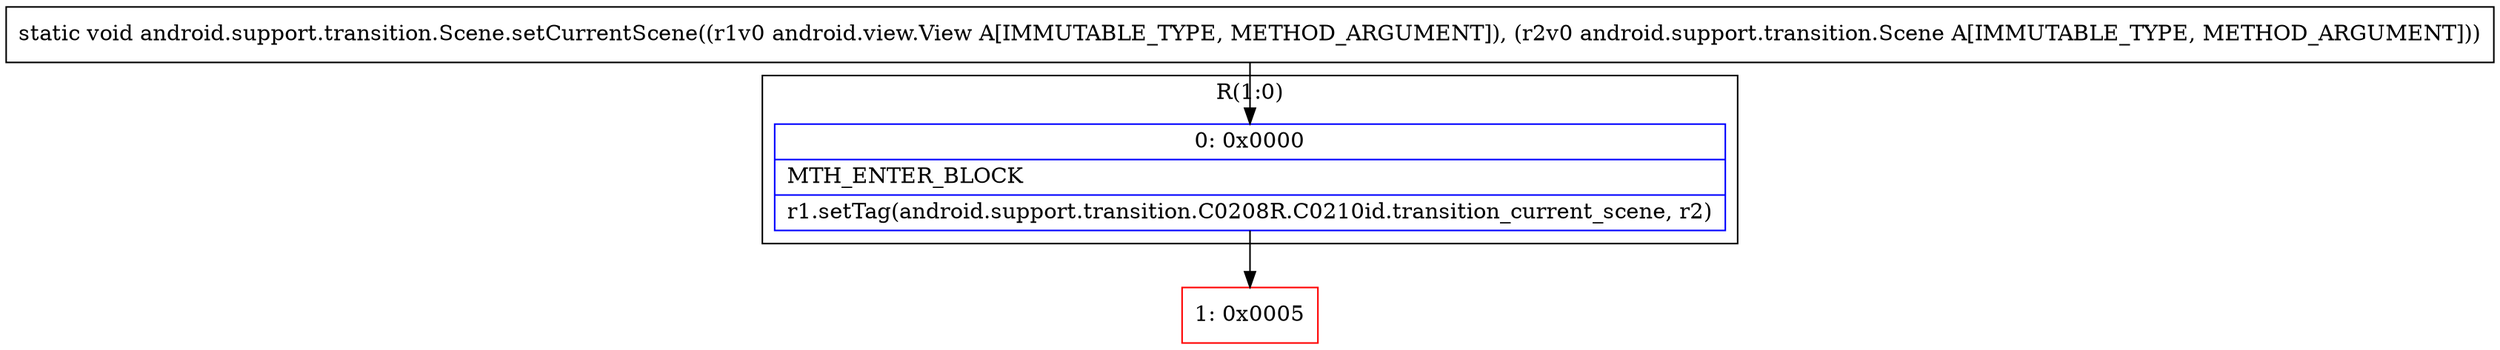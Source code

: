 digraph "CFG forandroid.support.transition.Scene.setCurrentScene(Landroid\/view\/View;Landroid\/support\/transition\/Scene;)V" {
subgraph cluster_Region_1955821969 {
label = "R(1:0)";
node [shape=record,color=blue];
Node_0 [shape=record,label="{0\:\ 0x0000|MTH_ENTER_BLOCK\l|r1.setTag(android.support.transition.C0208R.C0210id.transition_current_scene, r2)\l}"];
}
Node_1 [shape=record,color=red,label="{1\:\ 0x0005}"];
MethodNode[shape=record,label="{static void android.support.transition.Scene.setCurrentScene((r1v0 android.view.View A[IMMUTABLE_TYPE, METHOD_ARGUMENT]), (r2v0 android.support.transition.Scene A[IMMUTABLE_TYPE, METHOD_ARGUMENT])) }"];
MethodNode -> Node_0;
Node_0 -> Node_1;
}

